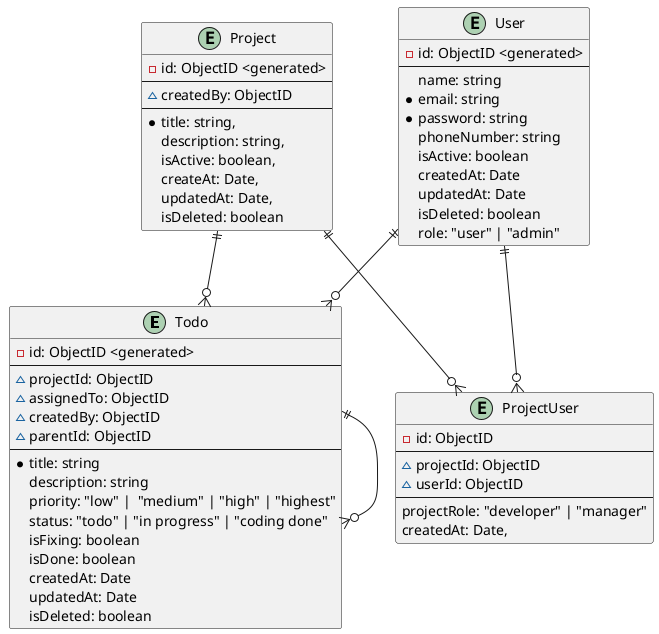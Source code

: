 @startuml Application use cases diagram
skinparam actorStyle awesome

entity Todo{
  -id: ObjectID <generated>
  --
  ~projectId: ObjectID
  ~assignedTo: ObjectID
  ~createdBy: ObjectID
  ~parentId: ObjectID
  --
  *title: string
  description: string
  priority: "low" |  "medium" | "high" | "highest"
  status: "todo" | "in progress" | "coding done"
  isFixing: boolean
  isDone: boolean
  createdAt: Date
  updatedAt: Date
  isDeleted: boolean
}

entity Project {
  -id: ObjectID <generated>
  --
  ~createdBy: ObjectID
  --
  *title: string,
  description: string,
  isActive: boolean,
  createAt: Date,
  updatedAt: Date,
  isDeleted: boolean
}

entity User {
  -id: ObjectID <generated>
  --
  name: string
  *email: string
  *password: string
  phoneNumber: string
  isActive: boolean
  createdAt: Date
  updatedAt: Date
  isDeleted: boolean
  role: "user" | "admin"
}

entity ProjectUser {
  -id: ObjectID
  --
  ~projectId: ObjectID
  ~userId: ObjectID
  --
  projectRole: "developer" | "manager"
  createdAt: Date,
}

Project ||--o{ Todo
Project ||--o{ ProjectUser
User ||--o{ ProjectUser
User ||--o{ Todo
Todo ||--o{ Todo

@enduml